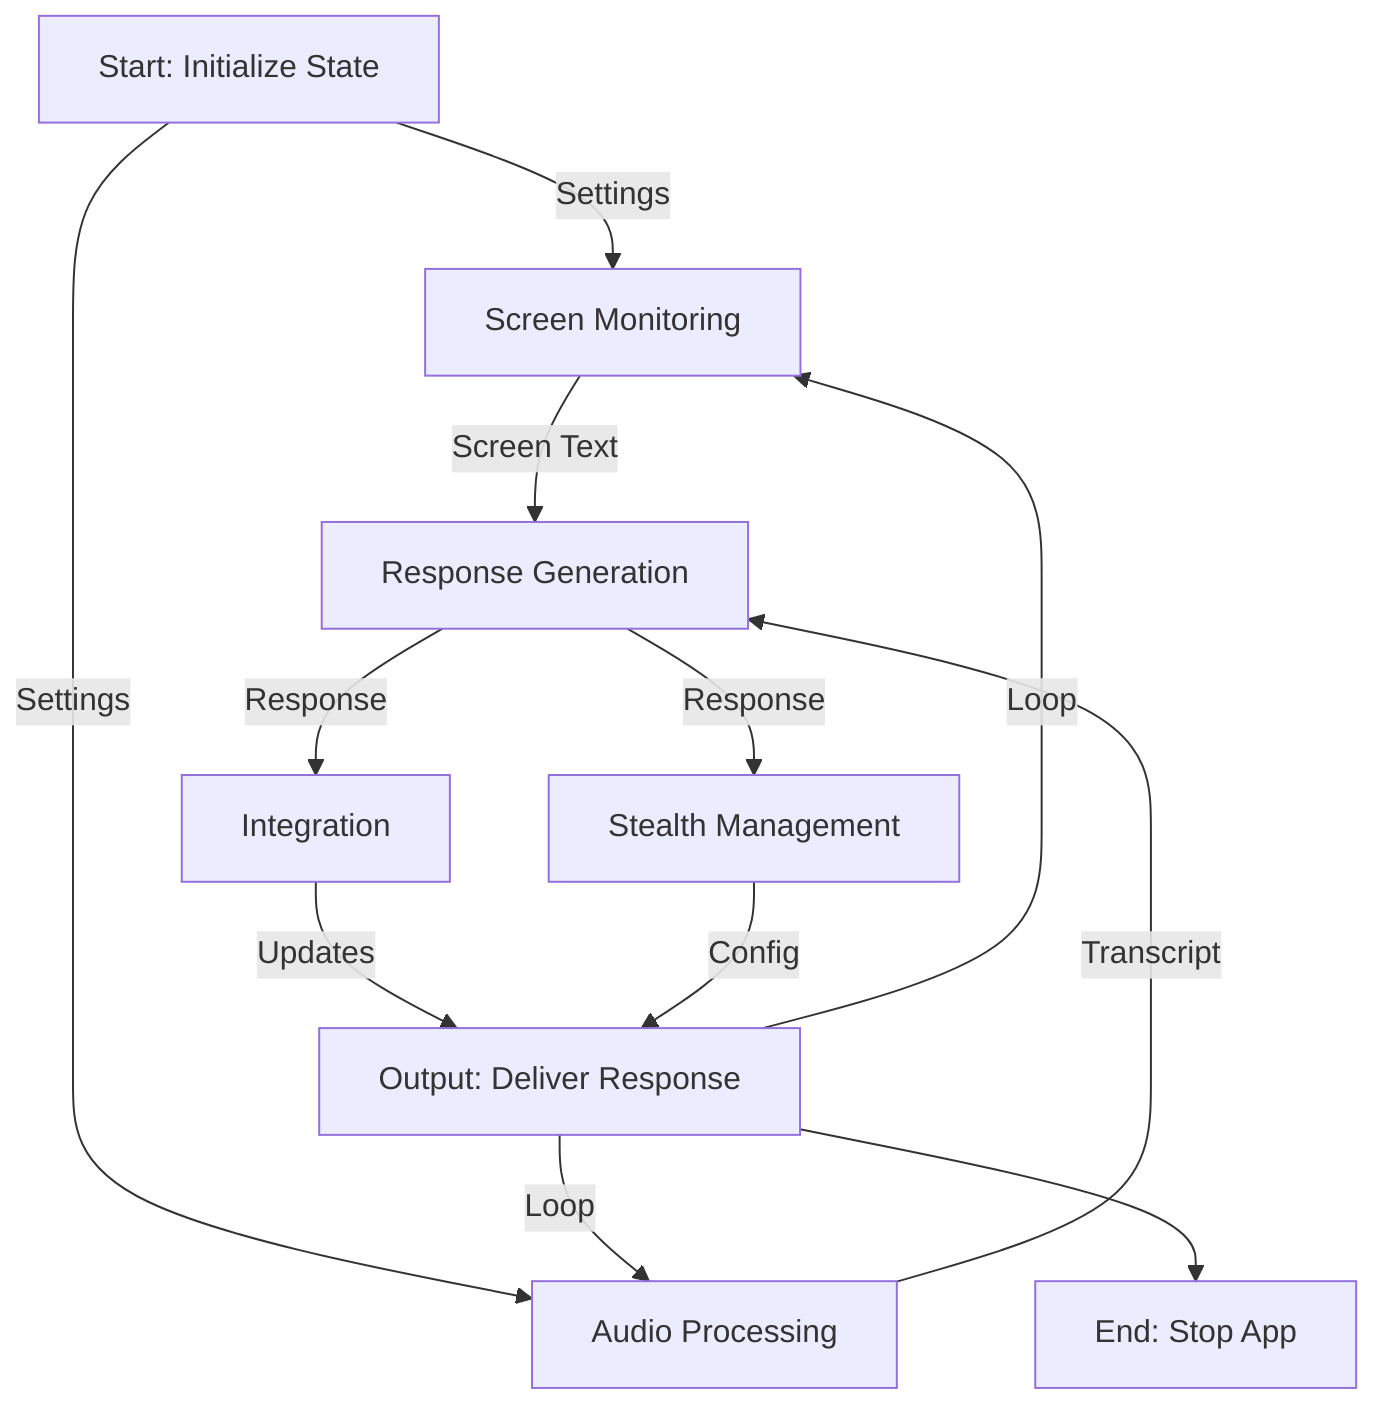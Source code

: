 flowchart TD
    A[Start: Initialize State] -->|Settings| B[Screen Monitoring]
    A -->|Settings| C[Audio Processing]
    B -->|Screen Text| D[Response Generation]
    C -->|Transcript| D
    D -->|Response| E[Integration]
    D -->|Response| F[Stealth Management]
    E -->|Updates| G[Output: Deliver Response]
    F -->|Config| G
    G -->|Loop| B
    G -->|Loop| C
    G --> H[End: Stop App]